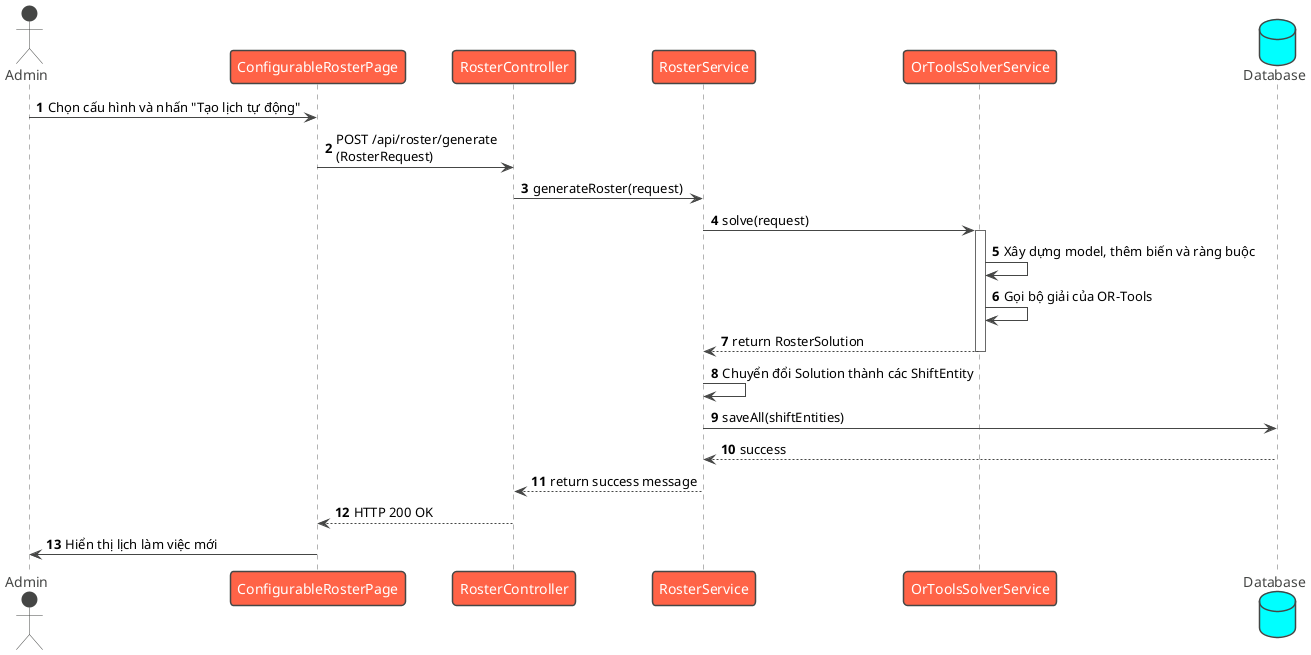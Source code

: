 @startuml
!theme vibrant
autonumber

actor "Admin" as user
participant "ConfigurableRosterPage" as screen
participant "RosterController" as controller
participant "RosterService" as service
participant "OrToolsSolverService" as solver
database "Database" as db

user -> screen : Chọn cấu hình và nhấn "Tạo lịch tự động"
screen -> controller : POST /api/roster/generate\n(RosterRequest)
controller -> service : generateRoster(request)
service -> solver : solve(request)
activate solver
solver -> solver : Xây dựng model, thêm biến và ràng buộc
solver -> solver : Gọi bộ giải của OR-Tools
solver --> service : return RosterSolution
deactivate solver
service -> service : Chuyển đổi Solution thành các ShiftEntity
service -> db : saveAll(shiftEntities)
db --> service : success
service --> controller : return success message
controller --> screen : HTTP 200 OK
screen -> user : Hiển thị lịch làm việc mới

@enduml
